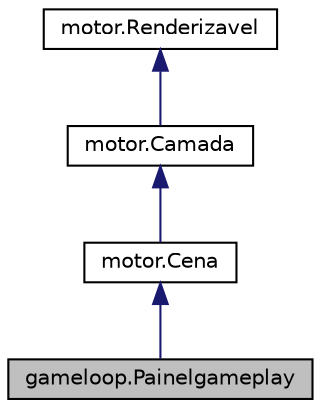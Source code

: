 digraph "gameloop.Painelgameplay"
{
  edge [fontname="Helvetica",fontsize="10",labelfontname="Helvetica",labelfontsize="10"];
  node [fontname="Helvetica",fontsize="10",shape=record];
  Node1 [label="gameloop.Painelgameplay",height=0.2,width=0.4,color="black", fillcolor="grey75", style="filled", fontcolor="black"];
  Node2 -> Node1 [dir="back",color="midnightblue",fontsize="10",style="solid",fontname="Helvetica"];
  Node2 [label="motor.Cena",height=0.2,width=0.4,color="black", fillcolor="white", style="filled",URL="$classmotor_1_1Cena.html",tooltip="Classe que representa a cena do jogo, no qual existem as camadas e objetos renderizáveis. "];
  Node3 -> Node2 [dir="back",color="midnightblue",fontsize="10",style="solid",fontname="Helvetica"];
  Node3 [label="motor.Camada",height=0.2,width=0.4,color="black", fillcolor="white", style="filled",URL="$classmotor_1_1Camada.html",tooltip="Representa uma camada na árvore renderização. "];
  Node4 -> Node3 [dir="back",color="midnightblue",fontsize="10",style="solid",fontname="Helvetica"];
  Node4 [label="motor.Renderizavel",height=0.2,width=0.4,color="black", fillcolor="white", style="filled",URL="$classmotor_1_1Renderizavel.html",tooltip="Classe abstrata que contém os atributos básicos de um objeto renderizável. "];
}
